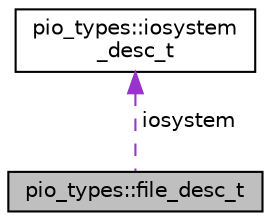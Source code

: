 digraph "pio_types::file_desc_t"
{
 // LATEX_PDF_SIZE
  edge [fontname="Helvetica",fontsize="10",labelfontname="Helvetica",labelfontsize="10"];
  node [fontname="Helvetica",fontsize="10",shape=record];
  Node1 [label="pio_types::file_desc_t",height=0.2,width=0.4,color="black", fillcolor="grey75", style="filled", fontcolor="black",tooltip=" "];
  Node2 -> Node1 [dir="back",color="darkorchid3",fontsize="10",style="dashed",label=" iosystem" ,fontname="Helvetica"];
  Node2 [label="pio_types::iosystem\l_desc_t",height=0.2,width=0.4,color="black", fillcolor="white", style="filled",URL="$structpio__types_1_1iosystem__desc__t.html",tooltip=" "];
}
